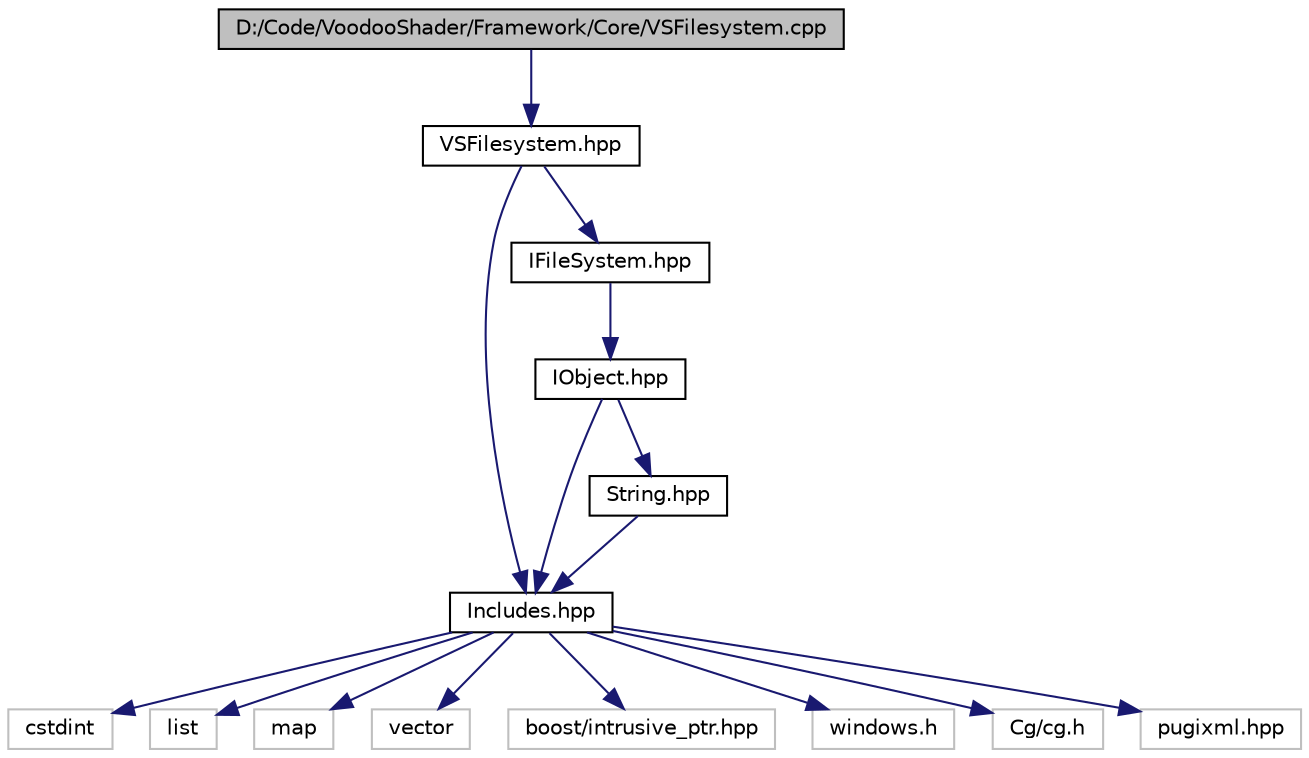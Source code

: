 digraph G
{
  edge [fontname="Helvetica",fontsize="10",labelfontname="Helvetica",labelfontsize="10"];
  node [fontname="Helvetica",fontsize="10",shape=record];
  Node1 [label="D:/Code/VoodooShader/Framework/Core/VSFilesystem.cpp",height=0.2,width=0.4,color="black", fillcolor="grey75", style="filled" fontcolor="black"];
  Node1 -> Node2 [color="midnightblue",fontsize="10",style="solid",fontname="Helvetica"];
  Node2 [label="VSFilesystem.hpp",height=0.2,width=0.4,color="black", fillcolor="white", style="filled",URL="$_v_s_filesystem_8hpp.html"];
  Node2 -> Node3 [color="midnightblue",fontsize="10",style="solid",fontname="Helvetica"];
  Node3 [label="Includes.hpp",height=0.2,width=0.4,color="black", fillcolor="white", style="filled",URL="$_includes_8hpp.html"];
  Node3 -> Node4 [color="midnightblue",fontsize="10",style="solid",fontname="Helvetica"];
  Node4 [label="cstdint",height=0.2,width=0.4,color="grey75", fillcolor="white", style="filled"];
  Node3 -> Node5 [color="midnightblue",fontsize="10",style="solid",fontname="Helvetica"];
  Node5 [label="list",height=0.2,width=0.4,color="grey75", fillcolor="white", style="filled"];
  Node3 -> Node6 [color="midnightblue",fontsize="10",style="solid",fontname="Helvetica"];
  Node6 [label="map",height=0.2,width=0.4,color="grey75", fillcolor="white", style="filled"];
  Node3 -> Node7 [color="midnightblue",fontsize="10",style="solid",fontname="Helvetica"];
  Node7 [label="vector",height=0.2,width=0.4,color="grey75", fillcolor="white", style="filled"];
  Node3 -> Node8 [color="midnightblue",fontsize="10",style="solid",fontname="Helvetica"];
  Node8 [label="boost/intrusive_ptr.hpp",height=0.2,width=0.4,color="grey75", fillcolor="white", style="filled"];
  Node3 -> Node9 [color="midnightblue",fontsize="10",style="solid",fontname="Helvetica"];
  Node9 [label="windows.h",height=0.2,width=0.4,color="grey75", fillcolor="white", style="filled"];
  Node3 -> Node10 [color="midnightblue",fontsize="10",style="solid",fontname="Helvetica"];
  Node10 [label="Cg/cg.h",height=0.2,width=0.4,color="grey75", fillcolor="white", style="filled"];
  Node3 -> Node11 [color="midnightblue",fontsize="10",style="solid",fontname="Helvetica"];
  Node11 [label="pugixml.hpp",height=0.2,width=0.4,color="grey75", fillcolor="white", style="filled"];
  Node2 -> Node12 [color="midnightblue",fontsize="10",style="solid",fontname="Helvetica"];
  Node12 [label="IFileSystem.hpp",height=0.2,width=0.4,color="black", fillcolor="white", style="filled",URL="$_i_filesystem_8hpp.html"];
  Node12 -> Node13 [color="midnightblue",fontsize="10",style="solid",fontname="Helvetica"];
  Node13 [label="IObject.hpp",height=0.2,width=0.4,color="black", fillcolor="white", style="filled",URL="$_i_object_8hpp.html"];
  Node13 -> Node3 [color="midnightblue",fontsize="10",style="solid",fontname="Helvetica"];
  Node13 -> Node14 [color="midnightblue",fontsize="10",style="solid",fontname="Helvetica"];
  Node14 [label="String.hpp",height=0.2,width=0.4,color="black", fillcolor="white", style="filled",URL="$_string_8hpp.html"];
  Node14 -> Node3 [color="midnightblue",fontsize="10",style="solid",fontname="Helvetica"];
}
